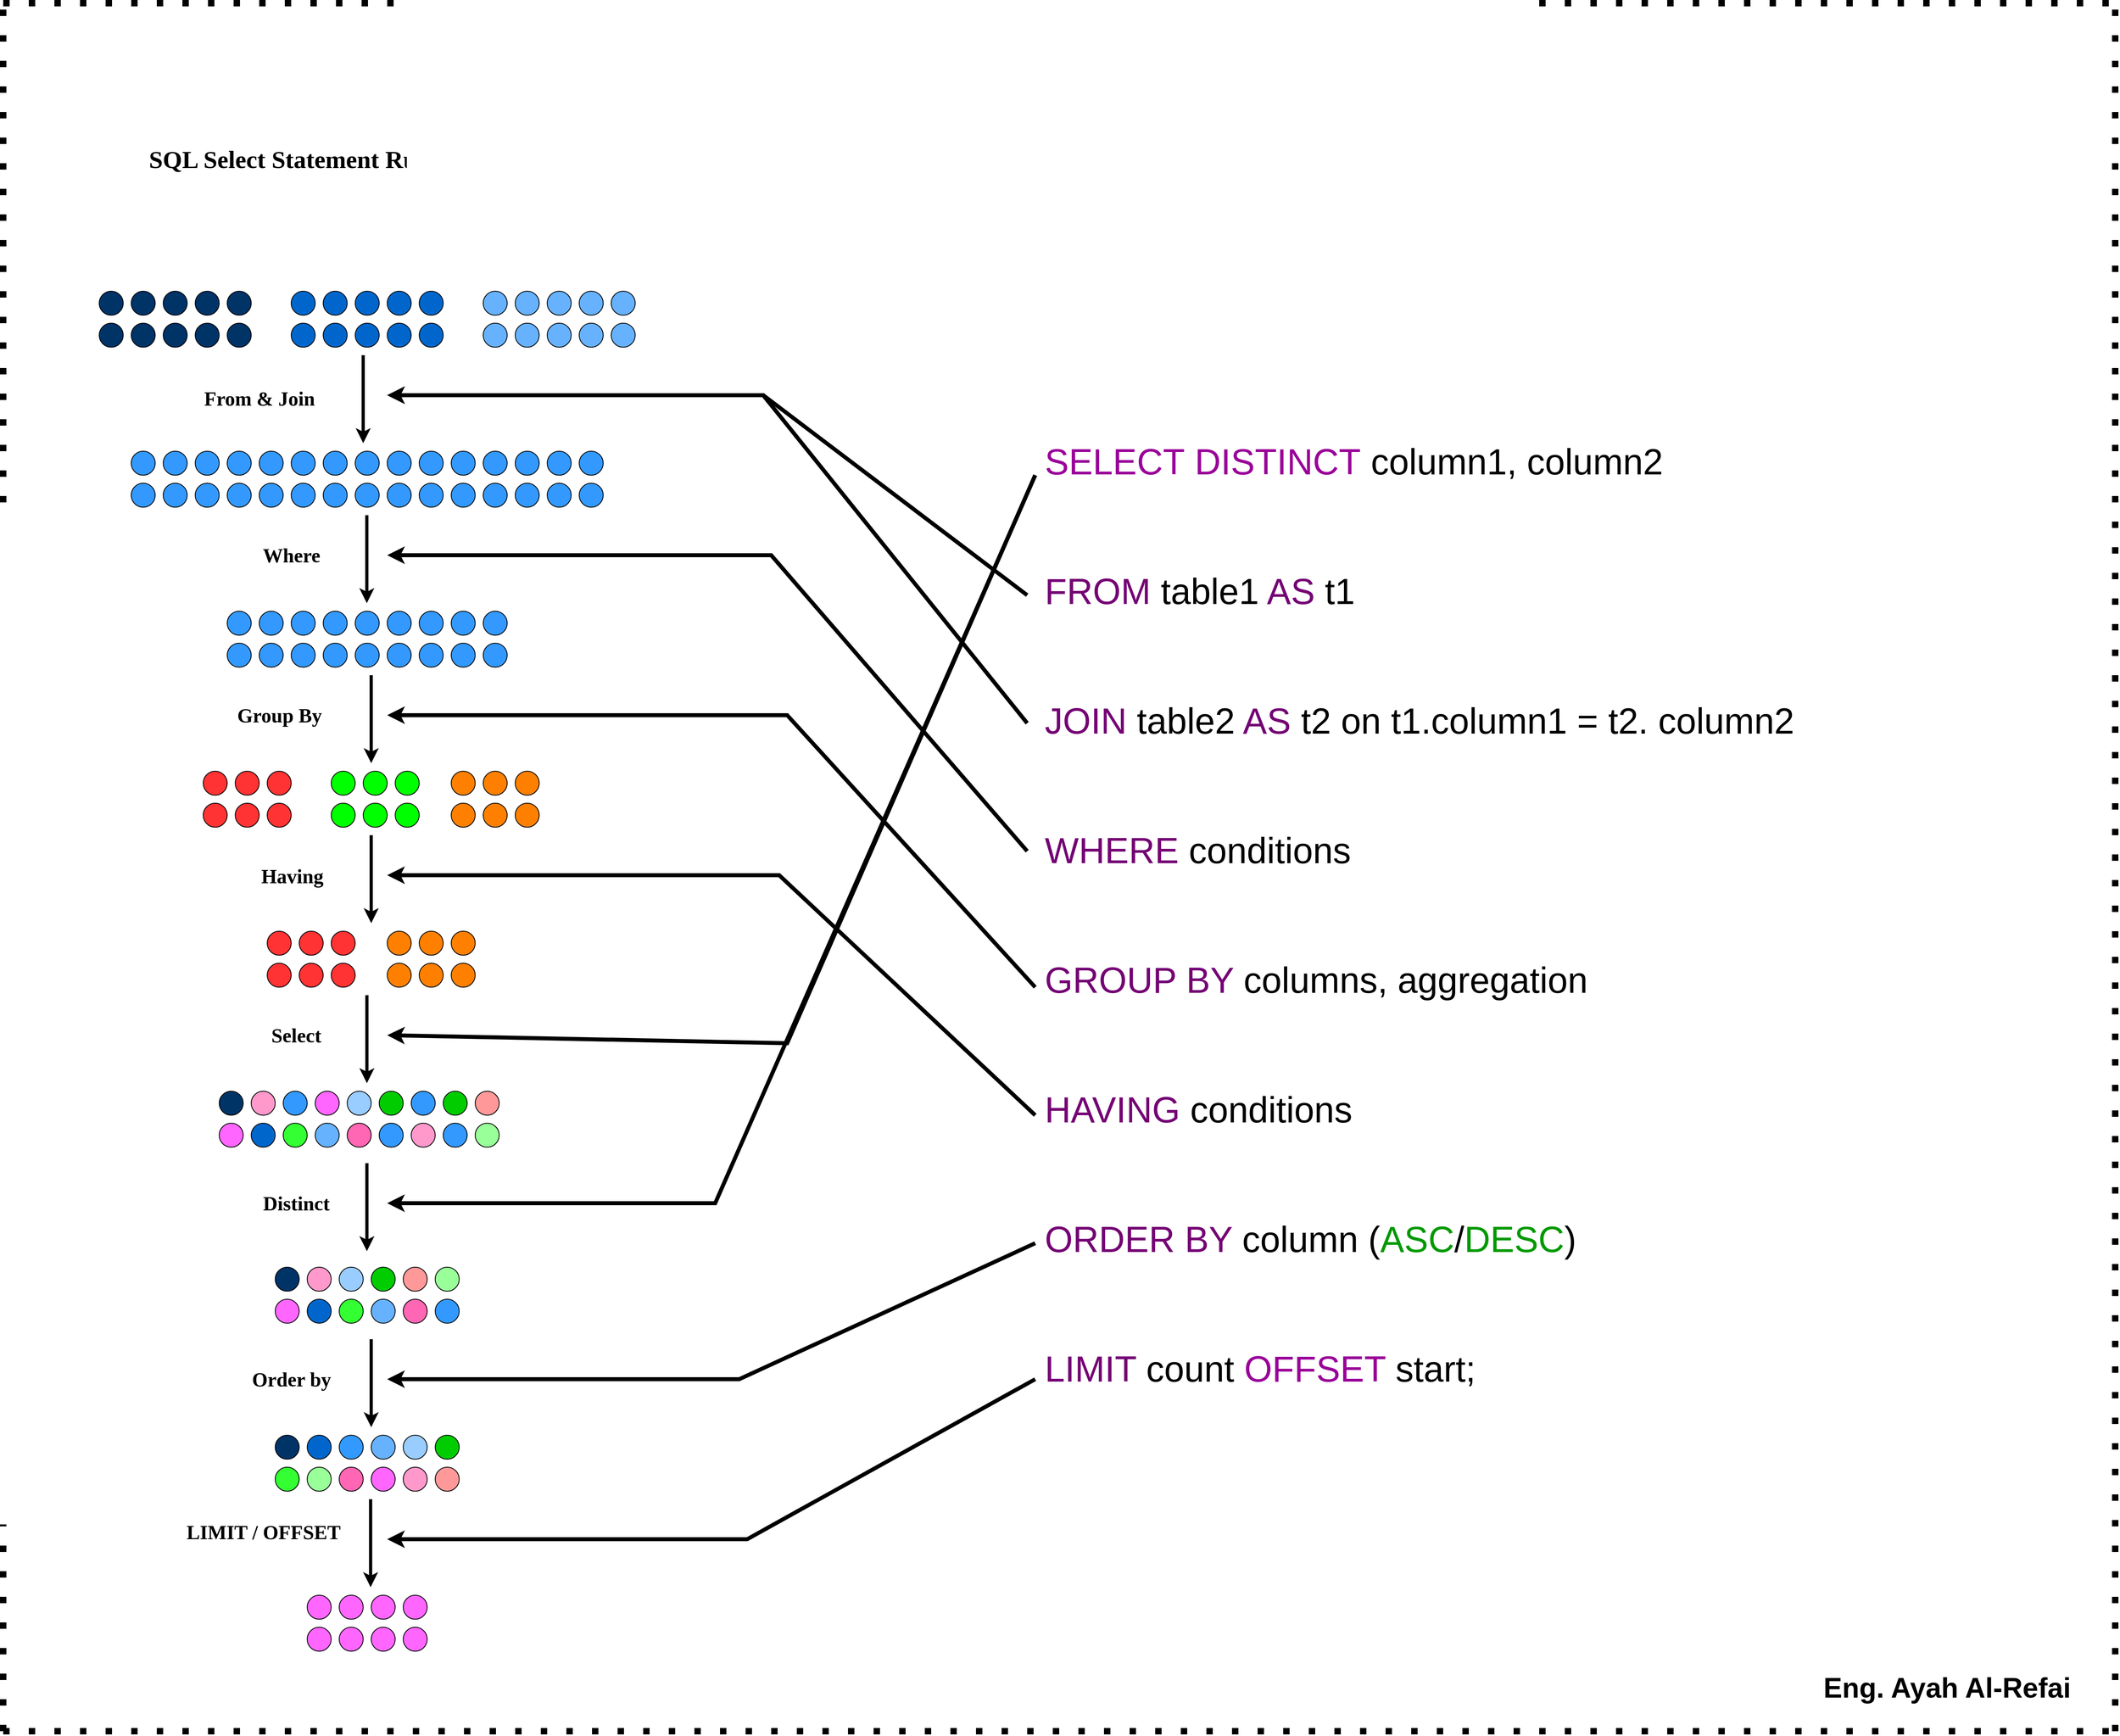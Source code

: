 <mxfile version="24.7.16">
  <diagram name="Page-1" id="QPHZfpIpdQCGHs1dSS1V">
    <mxGraphModel dx="3475" dy="2405" grid="1" gridSize="10" guides="1" tooltips="1" connect="1" arrows="1" fold="1" page="1" pageScale="1" pageWidth="850" pageHeight="1100" math="0" shadow="0">
      <root>
        <mxCell id="0" />
        <mxCell id="1" parent="0" />
        <mxCell id="WIPeiKQAgilaQFfeGk_h-1" value="" style="ellipse;whiteSpace=wrap;html=1;aspect=fixed;fillColor=#003366;" vertex="1" parent="1">
          <mxGeometry x="120" y="40" width="30" height="30" as="geometry" />
        </mxCell>
        <mxCell id="WIPeiKQAgilaQFfeGk_h-2" value="" style="ellipse;whiteSpace=wrap;html=1;aspect=fixed;fillColor=#003366;" vertex="1" parent="1">
          <mxGeometry x="160" y="40" width="30" height="30" as="geometry" />
        </mxCell>
        <mxCell id="WIPeiKQAgilaQFfeGk_h-3" value="" style="ellipse;whiteSpace=wrap;html=1;aspect=fixed;fillColor=#003366;" vertex="1" parent="1">
          <mxGeometry x="200" y="40" width="30" height="30" as="geometry" />
        </mxCell>
        <mxCell id="WIPeiKQAgilaQFfeGk_h-4" value="" style="ellipse;whiteSpace=wrap;html=1;aspect=fixed;fillColor=#003366;" vertex="1" parent="1">
          <mxGeometry x="240" y="40" width="30" height="30" as="geometry" />
        </mxCell>
        <mxCell id="WIPeiKQAgilaQFfeGk_h-5" value="" style="ellipse;whiteSpace=wrap;html=1;aspect=fixed;fillColor=#003366;" vertex="1" parent="1">
          <mxGeometry x="280" y="40" width="30" height="30" as="geometry" />
        </mxCell>
        <mxCell id="WIPeiKQAgilaQFfeGk_h-6" value="" style="ellipse;whiteSpace=wrap;html=1;aspect=fixed;fillColor=#003366;" vertex="1" parent="1">
          <mxGeometry x="120" y="80" width="30" height="30" as="geometry" />
        </mxCell>
        <mxCell id="WIPeiKQAgilaQFfeGk_h-7" value="" style="ellipse;whiteSpace=wrap;html=1;aspect=fixed;fillColor=#003366;" vertex="1" parent="1">
          <mxGeometry x="160" y="80" width="30" height="30" as="geometry" />
        </mxCell>
        <mxCell id="WIPeiKQAgilaQFfeGk_h-8" value="" style="ellipse;whiteSpace=wrap;html=1;aspect=fixed;fillColor=#003366;" vertex="1" parent="1">
          <mxGeometry x="200" y="80" width="30" height="30" as="geometry" />
        </mxCell>
        <mxCell id="WIPeiKQAgilaQFfeGk_h-9" value="" style="ellipse;whiteSpace=wrap;html=1;aspect=fixed;fillColor=#003366;" vertex="1" parent="1">
          <mxGeometry x="240" y="80" width="30" height="30" as="geometry" />
        </mxCell>
        <mxCell id="WIPeiKQAgilaQFfeGk_h-10" value="" style="ellipse;whiteSpace=wrap;html=1;aspect=fixed;fillColor=#003366;" vertex="1" parent="1">
          <mxGeometry x="280" y="80" width="30" height="30" as="geometry" />
        </mxCell>
        <mxCell id="WIPeiKQAgilaQFfeGk_h-11" value="" style="ellipse;whiteSpace=wrap;html=1;aspect=fixed;fillColor=#0066CC;" vertex="1" parent="1">
          <mxGeometry x="360" y="40" width="30" height="30" as="geometry" />
        </mxCell>
        <mxCell id="WIPeiKQAgilaQFfeGk_h-12" value="" style="ellipse;whiteSpace=wrap;html=1;aspect=fixed;fillColor=#0066CC;" vertex="1" parent="1">
          <mxGeometry x="400" y="40" width="30" height="30" as="geometry" />
        </mxCell>
        <mxCell id="WIPeiKQAgilaQFfeGk_h-13" value="" style="ellipse;whiteSpace=wrap;html=1;aspect=fixed;fillColor=#0066CC;" vertex="1" parent="1">
          <mxGeometry x="440" y="40" width="30" height="30" as="geometry" />
        </mxCell>
        <mxCell id="WIPeiKQAgilaQFfeGk_h-14" value="" style="ellipse;whiteSpace=wrap;html=1;aspect=fixed;fillColor=#0066CC;" vertex="1" parent="1">
          <mxGeometry x="480" y="40" width="30" height="30" as="geometry" />
        </mxCell>
        <mxCell id="WIPeiKQAgilaQFfeGk_h-15" value="" style="ellipse;whiteSpace=wrap;html=1;aspect=fixed;fillColor=#0066CC;" vertex="1" parent="1">
          <mxGeometry x="520" y="40" width="30" height="30" as="geometry" />
        </mxCell>
        <mxCell id="WIPeiKQAgilaQFfeGk_h-16" value="" style="ellipse;whiteSpace=wrap;html=1;aspect=fixed;fillColor=#0066CC;" vertex="1" parent="1">
          <mxGeometry x="360" y="80" width="30" height="30" as="geometry" />
        </mxCell>
        <mxCell id="WIPeiKQAgilaQFfeGk_h-17" value="" style="ellipse;whiteSpace=wrap;html=1;aspect=fixed;fillColor=#0066CC;" vertex="1" parent="1">
          <mxGeometry x="400" y="80" width="30" height="30" as="geometry" />
        </mxCell>
        <mxCell id="WIPeiKQAgilaQFfeGk_h-18" value="" style="ellipse;whiteSpace=wrap;html=1;aspect=fixed;fillColor=#0066CC;" vertex="1" parent="1">
          <mxGeometry x="440" y="80" width="30" height="30" as="geometry" />
        </mxCell>
        <mxCell id="WIPeiKQAgilaQFfeGk_h-19" value="" style="ellipse;whiteSpace=wrap;html=1;aspect=fixed;fillColor=#0066CC;" vertex="1" parent="1">
          <mxGeometry x="480" y="80" width="30" height="30" as="geometry" />
        </mxCell>
        <mxCell id="WIPeiKQAgilaQFfeGk_h-20" value="" style="ellipse;whiteSpace=wrap;html=1;aspect=fixed;fillColor=#0066CC;" vertex="1" parent="1">
          <mxGeometry x="520" y="80" width="30" height="30" as="geometry" />
        </mxCell>
        <mxCell id="WIPeiKQAgilaQFfeGk_h-21" value="" style="ellipse;whiteSpace=wrap;html=1;aspect=fixed;fillColor=#66B2FF;" vertex="1" parent="1">
          <mxGeometry x="600" y="40" width="30" height="30" as="geometry" />
        </mxCell>
        <mxCell id="WIPeiKQAgilaQFfeGk_h-22" value="" style="ellipse;whiteSpace=wrap;html=1;aspect=fixed;fillColor=#66B2FF;" vertex="1" parent="1">
          <mxGeometry x="640" y="40" width="30" height="30" as="geometry" />
        </mxCell>
        <mxCell id="WIPeiKQAgilaQFfeGk_h-23" value="" style="ellipse;whiteSpace=wrap;html=1;aspect=fixed;fillColor=#66B2FF;" vertex="1" parent="1">
          <mxGeometry x="680" y="40" width="30" height="30" as="geometry" />
        </mxCell>
        <mxCell id="WIPeiKQAgilaQFfeGk_h-24" value="" style="ellipse;whiteSpace=wrap;html=1;aspect=fixed;fillColor=#66B2FF;" vertex="1" parent="1">
          <mxGeometry x="720" y="40" width="30" height="30" as="geometry" />
        </mxCell>
        <mxCell id="WIPeiKQAgilaQFfeGk_h-25" value="" style="ellipse;whiteSpace=wrap;html=1;aspect=fixed;fillColor=#66B2FF;" vertex="1" parent="1">
          <mxGeometry x="760" y="40" width="30" height="30" as="geometry" />
        </mxCell>
        <mxCell id="WIPeiKQAgilaQFfeGk_h-26" value="" style="ellipse;whiteSpace=wrap;html=1;aspect=fixed;fillColor=#66B2FF;" vertex="1" parent="1">
          <mxGeometry x="600" y="80" width="30" height="30" as="geometry" />
        </mxCell>
        <mxCell id="WIPeiKQAgilaQFfeGk_h-27" value="" style="ellipse;whiteSpace=wrap;html=1;aspect=fixed;fillColor=#66B2FF;" vertex="1" parent="1">
          <mxGeometry x="640" y="80" width="30" height="30" as="geometry" />
        </mxCell>
        <mxCell id="WIPeiKQAgilaQFfeGk_h-28" value="" style="ellipse;whiteSpace=wrap;html=1;aspect=fixed;fillColor=#66B2FF;" vertex="1" parent="1">
          <mxGeometry x="680" y="80" width="30" height="30" as="geometry" />
        </mxCell>
        <mxCell id="WIPeiKQAgilaQFfeGk_h-29" value="" style="ellipse;whiteSpace=wrap;html=1;aspect=fixed;fillColor=#66B2FF;" vertex="1" parent="1">
          <mxGeometry x="720" y="80" width="30" height="30" as="geometry" />
        </mxCell>
        <mxCell id="WIPeiKQAgilaQFfeGk_h-30" value="" style="ellipse;whiteSpace=wrap;html=1;aspect=fixed;fillColor=#66B2FF;" vertex="1" parent="1">
          <mxGeometry x="760" y="80" width="30" height="30" as="geometry" />
        </mxCell>
        <mxCell id="WIPeiKQAgilaQFfeGk_h-31" value="" style="endArrow=classic;html=1;rounded=0;strokeWidth=4;" edge="1" parent="1">
          <mxGeometry width="50" height="50" relative="1" as="geometry">
            <mxPoint x="450" y="120" as="sourcePoint" />
            <mxPoint x="450" y="230" as="targetPoint" />
          </mxGeometry>
        </mxCell>
        <mxCell id="WIPeiKQAgilaQFfeGk_h-160" value="&lt;b&gt;&lt;font style=&quot;font-size: 25px;&quot; face=&quot;Comic Sans MS&quot;&gt;From &amp;amp; Join&lt;/font&gt;&lt;/b&gt;" style="edgeLabel;html=1;align=center;verticalAlign=middle;resizable=0;points=[];" vertex="1" connectable="0" parent="WIPeiKQAgilaQFfeGk_h-31">
          <mxGeometry x="-0.031" y="1" relative="1" as="geometry">
            <mxPoint x="-131" as="offset" />
          </mxGeometry>
        </mxCell>
        <mxCell id="WIPeiKQAgilaQFfeGk_h-32" value="" style="ellipse;whiteSpace=wrap;html=1;aspect=fixed;fillColor=#3399FF;" vertex="1" parent="1">
          <mxGeometry x="160" y="240" width="30" height="30" as="geometry" />
        </mxCell>
        <mxCell id="WIPeiKQAgilaQFfeGk_h-33" value="" style="ellipse;whiteSpace=wrap;html=1;aspect=fixed;fillColor=#3399FF;" vertex="1" parent="1">
          <mxGeometry x="200" y="240" width="30" height="30" as="geometry" />
        </mxCell>
        <mxCell id="WIPeiKQAgilaQFfeGk_h-34" value="" style="ellipse;whiteSpace=wrap;html=1;aspect=fixed;fillColor=#3399FF;" vertex="1" parent="1">
          <mxGeometry x="240" y="240" width="30" height="30" as="geometry" />
        </mxCell>
        <mxCell id="WIPeiKQAgilaQFfeGk_h-35" value="" style="ellipse;whiteSpace=wrap;html=1;aspect=fixed;fillColor=#3399FF;" vertex="1" parent="1">
          <mxGeometry x="280" y="240" width="30" height="30" as="geometry" />
        </mxCell>
        <mxCell id="WIPeiKQAgilaQFfeGk_h-36" value="" style="ellipse;whiteSpace=wrap;html=1;aspect=fixed;fillColor=#3399FF;" vertex="1" parent="1">
          <mxGeometry x="320" y="240" width="30" height="30" as="geometry" />
        </mxCell>
        <mxCell id="WIPeiKQAgilaQFfeGk_h-37" value="" style="ellipse;whiteSpace=wrap;html=1;aspect=fixed;fillColor=#3399FF;" vertex="1" parent="1">
          <mxGeometry x="160" y="280" width="30" height="30" as="geometry" />
        </mxCell>
        <mxCell id="WIPeiKQAgilaQFfeGk_h-38" value="" style="ellipse;whiteSpace=wrap;html=1;aspect=fixed;fillColor=#3399FF;" vertex="1" parent="1">
          <mxGeometry x="200" y="280" width="30" height="30" as="geometry" />
        </mxCell>
        <mxCell id="WIPeiKQAgilaQFfeGk_h-39" value="" style="ellipse;whiteSpace=wrap;html=1;aspect=fixed;fillColor=#3399FF;" vertex="1" parent="1">
          <mxGeometry x="240" y="280" width="30" height="30" as="geometry" />
        </mxCell>
        <mxCell id="WIPeiKQAgilaQFfeGk_h-40" value="" style="ellipse;whiteSpace=wrap;html=1;aspect=fixed;fillColor=#3399FF;" vertex="1" parent="1">
          <mxGeometry x="280" y="280" width="30" height="30" as="geometry" />
        </mxCell>
        <mxCell id="WIPeiKQAgilaQFfeGk_h-41" value="" style="ellipse;whiteSpace=wrap;html=1;aspect=fixed;fillColor=#3399FF;" vertex="1" parent="1">
          <mxGeometry x="320" y="280" width="30" height="30" as="geometry" />
        </mxCell>
        <mxCell id="WIPeiKQAgilaQFfeGk_h-42" value="" style="ellipse;whiteSpace=wrap;html=1;aspect=fixed;fillColor=#3399FF;" vertex="1" parent="1">
          <mxGeometry x="360" y="240" width="30" height="30" as="geometry" />
        </mxCell>
        <mxCell id="WIPeiKQAgilaQFfeGk_h-43" value="" style="ellipse;whiteSpace=wrap;html=1;aspect=fixed;fillColor=#3399FF;" vertex="1" parent="1">
          <mxGeometry x="400" y="240" width="30" height="30" as="geometry" />
        </mxCell>
        <mxCell id="WIPeiKQAgilaQFfeGk_h-44" value="" style="ellipse;whiteSpace=wrap;html=1;aspect=fixed;fillColor=#3399FF;" vertex="1" parent="1">
          <mxGeometry x="440" y="240" width="30" height="30" as="geometry" />
        </mxCell>
        <mxCell id="WIPeiKQAgilaQFfeGk_h-45" value="" style="ellipse;whiteSpace=wrap;html=1;aspect=fixed;fillColor=#3399FF;" vertex="1" parent="1">
          <mxGeometry x="480" y="240" width="30" height="30" as="geometry" />
        </mxCell>
        <mxCell id="WIPeiKQAgilaQFfeGk_h-46" value="" style="ellipse;whiteSpace=wrap;html=1;aspect=fixed;fillColor=#3399FF;" vertex="1" parent="1">
          <mxGeometry x="520" y="240" width="30" height="30" as="geometry" />
        </mxCell>
        <mxCell id="WIPeiKQAgilaQFfeGk_h-47" value="" style="ellipse;whiteSpace=wrap;html=1;aspect=fixed;fillColor=#3399FF;" vertex="1" parent="1">
          <mxGeometry x="360" y="280" width="30" height="30" as="geometry" />
        </mxCell>
        <mxCell id="WIPeiKQAgilaQFfeGk_h-48" value="" style="ellipse;whiteSpace=wrap;html=1;aspect=fixed;fillColor=#3399FF;" vertex="1" parent="1">
          <mxGeometry x="400" y="280" width="30" height="30" as="geometry" />
        </mxCell>
        <mxCell id="WIPeiKQAgilaQFfeGk_h-49" value="" style="ellipse;whiteSpace=wrap;html=1;aspect=fixed;fillColor=#3399FF;" vertex="1" parent="1">
          <mxGeometry x="440" y="280" width="30" height="30" as="geometry" />
        </mxCell>
        <mxCell id="WIPeiKQAgilaQFfeGk_h-50" value="" style="ellipse;whiteSpace=wrap;html=1;aspect=fixed;fillColor=#3399FF;" vertex="1" parent="1">
          <mxGeometry x="480" y="280" width="30" height="30" as="geometry" />
        </mxCell>
        <mxCell id="WIPeiKQAgilaQFfeGk_h-51" value="" style="ellipse;whiteSpace=wrap;html=1;aspect=fixed;fillColor=#3399FF;" vertex="1" parent="1">
          <mxGeometry x="520" y="280" width="30" height="30" as="geometry" />
        </mxCell>
        <mxCell id="WIPeiKQAgilaQFfeGk_h-52" value="" style="ellipse;whiteSpace=wrap;html=1;aspect=fixed;fillColor=#3399FF;" vertex="1" parent="1">
          <mxGeometry x="560" y="240" width="30" height="30" as="geometry" />
        </mxCell>
        <mxCell id="WIPeiKQAgilaQFfeGk_h-53" value="" style="ellipse;whiteSpace=wrap;html=1;aspect=fixed;fillColor=#3399FF;" vertex="1" parent="1">
          <mxGeometry x="600" y="240" width="30" height="30" as="geometry" />
        </mxCell>
        <mxCell id="WIPeiKQAgilaQFfeGk_h-54" value="" style="ellipse;whiteSpace=wrap;html=1;aspect=fixed;fillColor=#3399FF;" vertex="1" parent="1">
          <mxGeometry x="640" y="240" width="30" height="30" as="geometry" />
        </mxCell>
        <mxCell id="WIPeiKQAgilaQFfeGk_h-55" value="" style="ellipse;whiteSpace=wrap;html=1;aspect=fixed;fillColor=#3399FF;" vertex="1" parent="1">
          <mxGeometry x="680" y="240" width="30" height="30" as="geometry" />
        </mxCell>
        <mxCell id="WIPeiKQAgilaQFfeGk_h-56" value="" style="ellipse;whiteSpace=wrap;html=1;aspect=fixed;fillColor=#3399FF;" vertex="1" parent="1">
          <mxGeometry x="720" y="240" width="30" height="30" as="geometry" />
        </mxCell>
        <mxCell id="WIPeiKQAgilaQFfeGk_h-57" value="" style="ellipse;whiteSpace=wrap;html=1;aspect=fixed;fillColor=#3399FF;" vertex="1" parent="1">
          <mxGeometry x="560" y="280" width="30" height="30" as="geometry" />
        </mxCell>
        <mxCell id="WIPeiKQAgilaQFfeGk_h-58" value="" style="ellipse;whiteSpace=wrap;html=1;aspect=fixed;fillColor=#3399FF;" vertex="1" parent="1">
          <mxGeometry x="600" y="280" width="30" height="30" as="geometry" />
        </mxCell>
        <mxCell id="WIPeiKQAgilaQFfeGk_h-59" value="" style="ellipse;whiteSpace=wrap;html=1;aspect=fixed;fillColor=#3399FF;" vertex="1" parent="1">
          <mxGeometry x="640" y="280" width="30" height="30" as="geometry" />
        </mxCell>
        <mxCell id="WIPeiKQAgilaQFfeGk_h-60" value="" style="ellipse;whiteSpace=wrap;html=1;aspect=fixed;fillColor=#3399FF;" vertex="1" parent="1">
          <mxGeometry x="680" y="280" width="30" height="30" as="geometry" />
        </mxCell>
        <mxCell id="WIPeiKQAgilaQFfeGk_h-61" value="" style="ellipse;whiteSpace=wrap;html=1;aspect=fixed;fillColor=#3399FF;" vertex="1" parent="1">
          <mxGeometry x="720" y="280" width="30" height="30" as="geometry" />
        </mxCell>
        <mxCell id="WIPeiKQAgilaQFfeGk_h-62" value="" style="endArrow=classic;html=1;rounded=0;strokeWidth=4;" edge="1" parent="1">
          <mxGeometry width="50" height="50" relative="1" as="geometry">
            <mxPoint x="454.52" y="320" as="sourcePoint" />
            <mxPoint x="454.52" y="430" as="targetPoint" />
          </mxGeometry>
        </mxCell>
        <mxCell id="WIPeiKQAgilaQFfeGk_h-161" value="&lt;b&gt;&lt;font face=&quot;Comic Sans MS&quot; style=&quot;font-size: 25px;&quot;&gt;Where&lt;/font&gt;&lt;/b&gt;" style="edgeLabel;html=1;align=center;verticalAlign=middle;resizable=0;points=[];" vertex="1" connectable="0" parent="WIPeiKQAgilaQFfeGk_h-62">
          <mxGeometry x="-0.147" y="-1" relative="1" as="geometry">
            <mxPoint x="-94" y="3" as="offset" />
          </mxGeometry>
        </mxCell>
        <mxCell id="WIPeiKQAgilaQFfeGk_h-63" value="" style="ellipse;whiteSpace=wrap;html=1;aspect=fixed;fillColor=#3399FF;" vertex="1" parent="1">
          <mxGeometry x="280" y="440" width="30" height="30" as="geometry" />
        </mxCell>
        <mxCell id="WIPeiKQAgilaQFfeGk_h-64" value="" style="ellipse;whiteSpace=wrap;html=1;aspect=fixed;fillColor=#3399FF;" vertex="1" parent="1">
          <mxGeometry x="320" y="440" width="30" height="30" as="geometry" />
        </mxCell>
        <mxCell id="WIPeiKQAgilaQFfeGk_h-65" value="" style="ellipse;whiteSpace=wrap;html=1;aspect=fixed;fillColor=#3399FF;" vertex="1" parent="1">
          <mxGeometry x="360" y="440" width="30" height="30" as="geometry" />
        </mxCell>
        <mxCell id="WIPeiKQAgilaQFfeGk_h-66" value="" style="ellipse;whiteSpace=wrap;html=1;aspect=fixed;fillColor=#3399FF;" vertex="1" parent="1">
          <mxGeometry x="400" y="440" width="30" height="30" as="geometry" />
        </mxCell>
        <mxCell id="WIPeiKQAgilaQFfeGk_h-67" value="" style="ellipse;whiteSpace=wrap;html=1;aspect=fixed;fillColor=#3399FF;" vertex="1" parent="1">
          <mxGeometry x="440" y="440" width="30" height="30" as="geometry" />
        </mxCell>
        <mxCell id="WIPeiKQAgilaQFfeGk_h-68" value="" style="ellipse;whiteSpace=wrap;html=1;aspect=fixed;fillColor=#3399FF;" vertex="1" parent="1">
          <mxGeometry x="280" y="480" width="30" height="30" as="geometry" />
        </mxCell>
        <mxCell id="WIPeiKQAgilaQFfeGk_h-69" value="" style="ellipse;whiteSpace=wrap;html=1;aspect=fixed;fillColor=#3399FF;" vertex="1" parent="1">
          <mxGeometry x="320" y="480" width="30" height="30" as="geometry" />
        </mxCell>
        <mxCell id="WIPeiKQAgilaQFfeGk_h-70" value="" style="ellipse;whiteSpace=wrap;html=1;aspect=fixed;fillColor=#3399FF;" vertex="1" parent="1">
          <mxGeometry x="360" y="480" width="30" height="30" as="geometry" />
        </mxCell>
        <mxCell id="WIPeiKQAgilaQFfeGk_h-71" value="" style="ellipse;whiteSpace=wrap;html=1;aspect=fixed;fillColor=#3399FF;" vertex="1" parent="1">
          <mxGeometry x="400" y="480" width="30" height="30" as="geometry" />
        </mxCell>
        <mxCell id="WIPeiKQAgilaQFfeGk_h-72" value="" style="ellipse;whiteSpace=wrap;html=1;aspect=fixed;fillColor=#3399FF;" vertex="1" parent="1">
          <mxGeometry x="440" y="480" width="30" height="30" as="geometry" />
        </mxCell>
        <mxCell id="WIPeiKQAgilaQFfeGk_h-73" value="" style="ellipse;whiteSpace=wrap;html=1;aspect=fixed;fillColor=#3399FF;" vertex="1" parent="1">
          <mxGeometry x="480" y="440" width="30" height="30" as="geometry" />
        </mxCell>
        <mxCell id="WIPeiKQAgilaQFfeGk_h-74" value="" style="ellipse;whiteSpace=wrap;html=1;aspect=fixed;fillColor=#3399FF;" vertex="1" parent="1">
          <mxGeometry x="480" y="480" width="30" height="30" as="geometry" />
        </mxCell>
        <mxCell id="WIPeiKQAgilaQFfeGk_h-75" value="" style="ellipse;whiteSpace=wrap;html=1;aspect=fixed;fillColor=#3399FF;" vertex="1" parent="1">
          <mxGeometry x="520" y="440" width="30" height="30" as="geometry" />
        </mxCell>
        <mxCell id="WIPeiKQAgilaQFfeGk_h-76" value="" style="ellipse;whiteSpace=wrap;html=1;aspect=fixed;fillColor=#3399FF;" vertex="1" parent="1">
          <mxGeometry x="560" y="440" width="30" height="30" as="geometry" />
        </mxCell>
        <mxCell id="WIPeiKQAgilaQFfeGk_h-77" value="" style="ellipse;whiteSpace=wrap;html=1;aspect=fixed;fillColor=#3399FF;" vertex="1" parent="1">
          <mxGeometry x="600" y="440" width="30" height="30" as="geometry" />
        </mxCell>
        <mxCell id="WIPeiKQAgilaQFfeGk_h-78" value="" style="ellipse;whiteSpace=wrap;html=1;aspect=fixed;fillColor=#3399FF;" vertex="1" parent="1">
          <mxGeometry x="520" y="480" width="30" height="30" as="geometry" />
        </mxCell>
        <mxCell id="WIPeiKQAgilaQFfeGk_h-79" value="" style="ellipse;whiteSpace=wrap;html=1;aspect=fixed;fillColor=#3399FF;" vertex="1" parent="1">
          <mxGeometry x="560" y="480" width="30" height="30" as="geometry" />
        </mxCell>
        <mxCell id="WIPeiKQAgilaQFfeGk_h-80" value="" style="ellipse;whiteSpace=wrap;html=1;aspect=fixed;fillColor=#3399FF;" vertex="1" parent="1">
          <mxGeometry x="600" y="480" width="30" height="30" as="geometry" />
        </mxCell>
        <mxCell id="WIPeiKQAgilaQFfeGk_h-81" value="" style="endArrow=classic;html=1;rounded=0;strokeWidth=4;" edge="1" parent="1">
          <mxGeometry width="50" height="50" relative="1" as="geometry">
            <mxPoint x="460" y="520" as="sourcePoint" />
            <mxPoint x="460" y="630" as="targetPoint" />
          </mxGeometry>
        </mxCell>
        <mxCell id="WIPeiKQAgilaQFfeGk_h-162" value="&lt;b&gt;&lt;font face=&quot;Comic Sans MS&quot; style=&quot;font-size: 25px;&quot;&gt;Group By&lt;/font&gt;&lt;/b&gt;" style="edgeLabel;html=1;align=center;verticalAlign=middle;resizable=0;points=[];" vertex="1" connectable="0" parent="WIPeiKQAgilaQFfeGk_h-81">
          <mxGeometry x="-0.147" y="-1" relative="1" as="geometry">
            <mxPoint x="-114" y="3" as="offset" />
          </mxGeometry>
        </mxCell>
        <mxCell id="WIPeiKQAgilaQFfeGk_h-82" value="" style="ellipse;whiteSpace=wrap;html=1;aspect=fixed;fillColor=#FF3333;" vertex="1" parent="1">
          <mxGeometry x="250" y="640" width="30" height="30" as="geometry" />
        </mxCell>
        <mxCell id="WIPeiKQAgilaQFfeGk_h-83" value="" style="ellipse;whiteSpace=wrap;html=1;aspect=fixed;fillColor=#FF3333;" vertex="1" parent="1">
          <mxGeometry x="290" y="640" width="30" height="30" as="geometry" />
        </mxCell>
        <mxCell id="WIPeiKQAgilaQFfeGk_h-84" value="" style="ellipse;whiteSpace=wrap;html=1;aspect=fixed;fillColor=#FF3333;" vertex="1" parent="1">
          <mxGeometry x="330" y="640" width="30" height="30" as="geometry" />
        </mxCell>
        <mxCell id="WIPeiKQAgilaQFfeGk_h-85" value="" style="ellipse;whiteSpace=wrap;html=1;aspect=fixed;fillColor=#00FF00;" vertex="1" parent="1">
          <mxGeometry x="410" y="640" width="30" height="30" as="geometry" />
        </mxCell>
        <mxCell id="WIPeiKQAgilaQFfeGk_h-86" value="" style="ellipse;whiteSpace=wrap;html=1;aspect=fixed;fillColor=#00FF00;" vertex="1" parent="1">
          <mxGeometry x="450" y="640" width="30" height="30" as="geometry" />
        </mxCell>
        <mxCell id="WIPeiKQAgilaQFfeGk_h-87" value="" style="ellipse;whiteSpace=wrap;html=1;aspect=fixed;fillColor=#FF3333;" vertex="1" parent="1">
          <mxGeometry x="250" y="680" width="30" height="30" as="geometry" />
        </mxCell>
        <mxCell id="WIPeiKQAgilaQFfeGk_h-88" value="" style="ellipse;whiteSpace=wrap;html=1;aspect=fixed;fillColor=#FF3333;" vertex="1" parent="1">
          <mxGeometry x="290" y="680" width="30" height="30" as="geometry" />
        </mxCell>
        <mxCell id="WIPeiKQAgilaQFfeGk_h-89" value="" style="ellipse;whiteSpace=wrap;html=1;aspect=fixed;fillColor=#FF3333;" vertex="1" parent="1">
          <mxGeometry x="330" y="680" width="30" height="30" as="geometry" />
        </mxCell>
        <mxCell id="WIPeiKQAgilaQFfeGk_h-90" value="" style="ellipse;whiteSpace=wrap;html=1;aspect=fixed;fillColor=#00FF00;" vertex="1" parent="1">
          <mxGeometry x="410" y="680" width="30" height="30" as="geometry" />
        </mxCell>
        <mxCell id="WIPeiKQAgilaQFfeGk_h-91" value="" style="ellipse;whiteSpace=wrap;html=1;aspect=fixed;fillColor=#00FF00;" vertex="1" parent="1">
          <mxGeometry x="450" y="680" width="30" height="30" as="geometry" />
        </mxCell>
        <mxCell id="WIPeiKQAgilaQFfeGk_h-92" value="" style="ellipse;whiteSpace=wrap;html=1;aspect=fixed;fillColor=#00FF00;" vertex="1" parent="1">
          <mxGeometry x="490" y="640" width="30" height="30" as="geometry" />
        </mxCell>
        <mxCell id="WIPeiKQAgilaQFfeGk_h-93" value="" style="ellipse;whiteSpace=wrap;html=1;aspect=fixed;fillColor=#00FF00;" vertex="1" parent="1">
          <mxGeometry x="490" y="680" width="30" height="30" as="geometry" />
        </mxCell>
        <mxCell id="WIPeiKQAgilaQFfeGk_h-94" value="" style="ellipse;whiteSpace=wrap;html=1;aspect=fixed;fillColor=#FF8000;" vertex="1" parent="1">
          <mxGeometry x="560" y="640" width="30" height="30" as="geometry" />
        </mxCell>
        <mxCell id="WIPeiKQAgilaQFfeGk_h-95" value="" style="ellipse;whiteSpace=wrap;html=1;aspect=fixed;fillColor=#FF8000;" vertex="1" parent="1">
          <mxGeometry x="600" y="640" width="30" height="30" as="geometry" />
        </mxCell>
        <mxCell id="WIPeiKQAgilaQFfeGk_h-96" value="" style="ellipse;whiteSpace=wrap;html=1;aspect=fixed;fillColor=#FF8000;" vertex="1" parent="1">
          <mxGeometry x="640" y="640" width="30" height="30" as="geometry" />
        </mxCell>
        <mxCell id="WIPeiKQAgilaQFfeGk_h-97" value="" style="ellipse;whiteSpace=wrap;html=1;aspect=fixed;fillColor=#FF8000;" vertex="1" parent="1">
          <mxGeometry x="560" y="680" width="30" height="30" as="geometry" />
        </mxCell>
        <mxCell id="WIPeiKQAgilaQFfeGk_h-98" value="" style="ellipse;whiteSpace=wrap;html=1;aspect=fixed;fillColor=#FF8000;" vertex="1" parent="1">
          <mxGeometry x="600" y="680" width="30" height="30" as="geometry" />
        </mxCell>
        <mxCell id="WIPeiKQAgilaQFfeGk_h-99" value="" style="ellipse;whiteSpace=wrap;html=1;aspect=fixed;fillColor=#FF8000;" vertex="1" parent="1">
          <mxGeometry x="640" y="680" width="30" height="30" as="geometry" />
        </mxCell>
        <mxCell id="WIPeiKQAgilaQFfeGk_h-100" value="" style="endArrow=classic;html=1;rounded=0;strokeWidth=4;" edge="1" parent="1">
          <mxGeometry width="50" height="50" relative="1" as="geometry">
            <mxPoint x="460" y="720" as="sourcePoint" />
            <mxPoint x="460" y="830" as="targetPoint" />
          </mxGeometry>
        </mxCell>
        <mxCell id="WIPeiKQAgilaQFfeGk_h-163" value="&lt;b&gt;&lt;font face=&quot;Comic Sans MS&quot; style=&quot;font-size: 25px;&quot;&gt;Having&lt;/font&gt;&lt;/b&gt;" style="edgeLabel;html=1;align=center;verticalAlign=middle;resizable=0;points=[];" vertex="1" connectable="0" parent="WIPeiKQAgilaQFfeGk_h-100">
          <mxGeometry x="-0.132" y="-1" relative="1" as="geometry">
            <mxPoint x="-98" y="3" as="offset" />
          </mxGeometry>
        </mxCell>
        <mxCell id="WIPeiKQAgilaQFfeGk_h-101" value="" style="ellipse;whiteSpace=wrap;html=1;aspect=fixed;fillColor=#FF8000;" vertex="1" parent="1">
          <mxGeometry x="480" y="840" width="30" height="30" as="geometry" />
        </mxCell>
        <mxCell id="WIPeiKQAgilaQFfeGk_h-102" value="" style="ellipse;whiteSpace=wrap;html=1;aspect=fixed;fillColor=#FF8000;" vertex="1" parent="1">
          <mxGeometry x="520" y="840" width="30" height="30" as="geometry" />
        </mxCell>
        <mxCell id="WIPeiKQAgilaQFfeGk_h-103" value="" style="ellipse;whiteSpace=wrap;html=1;aspect=fixed;fillColor=#FF8000;" vertex="1" parent="1">
          <mxGeometry x="560" y="840" width="30" height="30" as="geometry" />
        </mxCell>
        <mxCell id="WIPeiKQAgilaQFfeGk_h-104" value="" style="ellipse;whiteSpace=wrap;html=1;aspect=fixed;fillColor=#FF8000;" vertex="1" parent="1">
          <mxGeometry x="480" y="880" width="30" height="30" as="geometry" />
        </mxCell>
        <mxCell id="WIPeiKQAgilaQFfeGk_h-105" value="" style="ellipse;whiteSpace=wrap;html=1;aspect=fixed;fillColor=#FF8000;" vertex="1" parent="1">
          <mxGeometry x="520" y="880" width="30" height="30" as="geometry" />
        </mxCell>
        <mxCell id="WIPeiKQAgilaQFfeGk_h-106" value="" style="ellipse;whiteSpace=wrap;html=1;aspect=fixed;fillColor=#FF8000;" vertex="1" parent="1">
          <mxGeometry x="560" y="880" width="30" height="30" as="geometry" />
        </mxCell>
        <mxCell id="WIPeiKQAgilaQFfeGk_h-107" value="" style="ellipse;whiteSpace=wrap;html=1;aspect=fixed;fillColor=#FF3333;" vertex="1" parent="1">
          <mxGeometry x="330" y="840" width="30" height="30" as="geometry" />
        </mxCell>
        <mxCell id="WIPeiKQAgilaQFfeGk_h-108" value="" style="ellipse;whiteSpace=wrap;html=1;aspect=fixed;fillColor=#FF3333;" vertex="1" parent="1">
          <mxGeometry x="370" y="840" width="30" height="30" as="geometry" />
        </mxCell>
        <mxCell id="WIPeiKQAgilaQFfeGk_h-109" value="" style="ellipse;whiteSpace=wrap;html=1;aspect=fixed;fillColor=#FF3333;" vertex="1" parent="1">
          <mxGeometry x="410" y="840" width="30" height="30" as="geometry" />
        </mxCell>
        <mxCell id="WIPeiKQAgilaQFfeGk_h-110" value="" style="ellipse;whiteSpace=wrap;html=1;aspect=fixed;fillColor=#FF3333;" vertex="1" parent="1">
          <mxGeometry x="330" y="880" width="30" height="30" as="geometry" />
        </mxCell>
        <mxCell id="WIPeiKQAgilaQFfeGk_h-111" value="" style="ellipse;whiteSpace=wrap;html=1;aspect=fixed;fillColor=#FF3333;" vertex="1" parent="1">
          <mxGeometry x="370" y="880" width="30" height="30" as="geometry" />
        </mxCell>
        <mxCell id="WIPeiKQAgilaQFfeGk_h-112" value="" style="ellipse;whiteSpace=wrap;html=1;aspect=fixed;fillColor=#FF3333;" vertex="1" parent="1">
          <mxGeometry x="410" y="880" width="30" height="30" as="geometry" />
        </mxCell>
        <mxCell id="WIPeiKQAgilaQFfeGk_h-113" value="" style="endArrow=classic;html=1;rounded=0;strokeWidth=4;" edge="1" parent="1">
          <mxGeometry width="50" height="50" relative="1" as="geometry">
            <mxPoint x="454.63" y="920" as="sourcePoint" />
            <mxPoint x="454.63" y="1030" as="targetPoint" />
          </mxGeometry>
        </mxCell>
        <mxCell id="WIPeiKQAgilaQFfeGk_h-164" value="&lt;b&gt;&lt;font face=&quot;Comic Sans MS&quot; style=&quot;font-size: 25px;&quot;&gt;Select&lt;/font&gt;&lt;/b&gt;" style="edgeLabel;html=1;align=center;verticalAlign=middle;resizable=0;points=[];" vertex="1" connectable="0" parent="WIPeiKQAgilaQFfeGk_h-113">
          <mxGeometry x="0.047" y="-4" relative="1" as="geometry">
            <mxPoint x="-85" y="-8" as="offset" />
          </mxGeometry>
        </mxCell>
        <mxCell id="WIPeiKQAgilaQFfeGk_h-114" value="" style="ellipse;whiteSpace=wrap;html=1;aspect=fixed;fillColor=#003366;" vertex="1" parent="1">
          <mxGeometry x="270" y="1040" width="30" height="30" as="geometry" />
        </mxCell>
        <mxCell id="WIPeiKQAgilaQFfeGk_h-115" value="" style="ellipse;whiteSpace=wrap;html=1;aspect=fixed;fillColor=#FF99CC;" vertex="1" parent="1">
          <mxGeometry x="310" y="1040" width="30" height="30" as="geometry" />
        </mxCell>
        <mxCell id="WIPeiKQAgilaQFfeGk_h-116" value="" style="ellipse;whiteSpace=wrap;html=1;aspect=fixed;fillColor=#3399FF;" vertex="1" parent="1">
          <mxGeometry x="350" y="1040" width="30" height="30" as="geometry" />
        </mxCell>
        <mxCell id="WIPeiKQAgilaQFfeGk_h-117" value="" style="ellipse;whiteSpace=wrap;html=1;aspect=fixed;fillColor=#FF66FF;" vertex="1" parent="1">
          <mxGeometry x="390" y="1040" width="30" height="30" as="geometry" />
        </mxCell>
        <mxCell id="WIPeiKQAgilaQFfeGk_h-118" value="" style="ellipse;whiteSpace=wrap;html=1;aspect=fixed;fillColor=#99CCFF;" vertex="1" parent="1">
          <mxGeometry x="430" y="1040" width="30" height="30" as="geometry" />
        </mxCell>
        <mxCell id="WIPeiKQAgilaQFfeGk_h-119" value="" style="ellipse;whiteSpace=wrap;html=1;aspect=fixed;fillColor=#FF66FF;" vertex="1" parent="1">
          <mxGeometry x="270" y="1080" width="30" height="30" as="geometry" />
        </mxCell>
        <mxCell id="WIPeiKQAgilaQFfeGk_h-120" value="" style="ellipse;whiteSpace=wrap;html=1;aspect=fixed;fillColor=#0066CC;" vertex="1" parent="1">
          <mxGeometry x="310" y="1080" width="30" height="30" as="geometry" />
        </mxCell>
        <mxCell id="WIPeiKQAgilaQFfeGk_h-121" value="" style="ellipse;whiteSpace=wrap;html=1;aspect=fixed;fillColor=#33FF33;" vertex="1" parent="1">
          <mxGeometry x="350" y="1080" width="30" height="30" as="geometry" />
        </mxCell>
        <mxCell id="WIPeiKQAgilaQFfeGk_h-122" value="" style="ellipse;whiteSpace=wrap;html=1;aspect=fixed;fillColor=#66B2FF;direction=south;" vertex="1" parent="1">
          <mxGeometry x="390" y="1080" width="30" height="30" as="geometry" />
        </mxCell>
        <mxCell id="WIPeiKQAgilaQFfeGk_h-123" value="" style="ellipse;whiteSpace=wrap;html=1;aspect=fixed;fillColor=#FF66B3;" vertex="1" parent="1">
          <mxGeometry x="430" y="1080" width="30" height="30" as="geometry" />
        </mxCell>
        <mxCell id="WIPeiKQAgilaQFfeGk_h-124" value="" style="ellipse;whiteSpace=wrap;html=1;aspect=fixed;fillColor=#00CC00;" vertex="1" parent="1">
          <mxGeometry x="470" y="1040" width="30" height="30" as="geometry" />
        </mxCell>
        <mxCell id="WIPeiKQAgilaQFfeGk_h-125" value="" style="ellipse;whiteSpace=wrap;html=1;aspect=fixed;fillColor=#3399FF;" vertex="1" parent="1">
          <mxGeometry x="470" y="1080" width="30" height="30" as="geometry" />
        </mxCell>
        <mxCell id="WIPeiKQAgilaQFfeGk_h-126" value="" style="ellipse;whiteSpace=wrap;html=1;aspect=fixed;fillColor=#3399FF;" vertex="1" parent="1">
          <mxGeometry x="510" y="1040" width="30" height="30" as="geometry" />
        </mxCell>
        <mxCell id="WIPeiKQAgilaQFfeGk_h-127" value="" style="ellipse;whiteSpace=wrap;html=1;aspect=fixed;fillColor=#00CC00;" vertex="1" parent="1">
          <mxGeometry x="550" y="1040" width="30" height="30" as="geometry" />
        </mxCell>
        <mxCell id="WIPeiKQAgilaQFfeGk_h-128" value="" style="ellipse;whiteSpace=wrap;html=1;aspect=fixed;fillColor=#FF9999;" vertex="1" parent="1">
          <mxGeometry x="590" y="1040" width="30" height="30" as="geometry" />
        </mxCell>
        <mxCell id="WIPeiKQAgilaQFfeGk_h-129" value="" style="ellipse;whiteSpace=wrap;html=1;aspect=fixed;fillColor=#FF99CC;" vertex="1" parent="1">
          <mxGeometry x="510" y="1080" width="30" height="30" as="geometry" />
        </mxCell>
        <mxCell id="WIPeiKQAgilaQFfeGk_h-130" value="" style="ellipse;whiteSpace=wrap;html=1;aspect=fixed;fillColor=#3399FF;" vertex="1" parent="1">
          <mxGeometry x="550" y="1080" width="30" height="30" as="geometry" />
        </mxCell>
        <mxCell id="WIPeiKQAgilaQFfeGk_h-131" value="" style="ellipse;whiteSpace=wrap;html=1;aspect=fixed;fillColor=#99FF99;" vertex="1" parent="1">
          <mxGeometry x="590" y="1080" width="30" height="30" as="geometry" />
        </mxCell>
        <mxCell id="WIPeiKQAgilaQFfeGk_h-132" value="" style="endArrow=classic;html=1;rounded=0;strokeWidth=4;" edge="1" parent="1">
          <mxGeometry width="50" height="50" relative="1" as="geometry">
            <mxPoint x="460.0" y="1350" as="sourcePoint" />
            <mxPoint x="460.0" y="1460" as="targetPoint" />
          </mxGeometry>
        </mxCell>
        <mxCell id="WIPeiKQAgilaQFfeGk_h-165" value="&lt;b&gt;&lt;font face=&quot;Comic Sans MS&quot; style=&quot;font-size: 25px;&quot;&gt;Order by&lt;/font&gt;&lt;/b&gt;" style="edgeLabel;html=1;align=center;verticalAlign=middle;resizable=0;points=[];" vertex="1" connectable="0" parent="WIPeiKQAgilaQFfeGk_h-132">
          <mxGeometry x="-0.098" y="5" relative="1" as="geometry">
            <mxPoint x="-105" as="offset" />
          </mxGeometry>
        </mxCell>
        <mxCell id="WIPeiKQAgilaQFfeGk_h-151" value="" style="endArrow=classic;html=1;rounded=0;strokeWidth=4;" edge="1" parent="1">
          <mxGeometry width="50" height="50" relative="1" as="geometry">
            <mxPoint x="459.26" y="1550" as="sourcePoint" />
            <mxPoint x="459.26" y="1660" as="targetPoint" />
          </mxGeometry>
        </mxCell>
        <mxCell id="WIPeiKQAgilaQFfeGk_h-166" value="&lt;font size=&quot;1&quot; face=&quot;Comic Sans MS&quot; style=&quot;&quot;&gt;&lt;b style=&quot;font-size: 25px;&quot;&gt;LIMIT / OFFSET&lt;/b&gt;&lt;/font&gt;" style="edgeLabel;html=1;align=center;verticalAlign=middle;resizable=0;points=[];" vertex="1" connectable="0" parent="WIPeiKQAgilaQFfeGk_h-151">
          <mxGeometry x="-0.03" y="-7" relative="1" as="geometry">
            <mxPoint x="-128" y="-13" as="offset" />
          </mxGeometry>
        </mxCell>
        <mxCell id="WIPeiKQAgilaQFfeGk_h-152" value="" style="ellipse;whiteSpace=wrap;html=1;aspect=fixed;fillColor=#FF66FF;" vertex="1" parent="1">
          <mxGeometry x="380" y="1670" width="30" height="30" as="geometry" />
        </mxCell>
        <mxCell id="WIPeiKQAgilaQFfeGk_h-153" value="" style="ellipse;whiteSpace=wrap;html=1;aspect=fixed;fillColor=#FF66FF;" vertex="1" parent="1">
          <mxGeometry x="420" y="1670" width="30" height="30" as="geometry" />
        </mxCell>
        <mxCell id="WIPeiKQAgilaQFfeGk_h-154" value="" style="ellipse;whiteSpace=wrap;html=1;aspect=fixed;fillColor=#FF66FF;" vertex="1" parent="1">
          <mxGeometry x="460" y="1670" width="30" height="30" as="geometry" />
        </mxCell>
        <mxCell id="WIPeiKQAgilaQFfeGk_h-155" value="" style="ellipse;whiteSpace=wrap;html=1;aspect=fixed;fillColor=#FF66FF;" vertex="1" parent="1">
          <mxGeometry x="500" y="1670" width="30" height="30" as="geometry" />
        </mxCell>
        <mxCell id="WIPeiKQAgilaQFfeGk_h-156" value="" style="ellipse;whiteSpace=wrap;html=1;aspect=fixed;fillColor=#FF66FF;" vertex="1" parent="1">
          <mxGeometry x="380" y="1710" width="30" height="30" as="geometry" />
        </mxCell>
        <mxCell id="WIPeiKQAgilaQFfeGk_h-157" value="" style="ellipse;whiteSpace=wrap;html=1;aspect=fixed;fillColor=#FF66FF;" vertex="1" parent="1">
          <mxGeometry x="420" y="1710" width="30" height="30" as="geometry" />
        </mxCell>
        <mxCell id="WIPeiKQAgilaQFfeGk_h-158" value="" style="ellipse;whiteSpace=wrap;html=1;aspect=fixed;fillColor=#FF66FF;" vertex="1" parent="1">
          <mxGeometry x="460" y="1710" width="30" height="30" as="geometry" />
        </mxCell>
        <mxCell id="WIPeiKQAgilaQFfeGk_h-177" value="" style="endArrow=classic;html=1;rounded=0;strokeWidth=5;" edge="1" parent="1">
          <mxGeometry width="50" height="50" relative="1" as="geometry">
            <mxPoint x="1290" y="270" as="sourcePoint" />
            <mxPoint x="480" y="970" as="targetPoint" />
            <Array as="points">
              <mxPoint x="980" y="980" />
            </Array>
          </mxGeometry>
        </mxCell>
        <mxCell id="WIPeiKQAgilaQFfeGk_h-159" value="" style="ellipse;whiteSpace=wrap;html=1;aspect=fixed;fillColor=#FF66FF;" vertex="1" parent="1">
          <mxGeometry x="500" y="1710" width="30" height="30" as="geometry" />
        </mxCell>
        <mxCell id="WIPeiKQAgilaQFfeGk_h-169" value="&lt;font style=&quot;font-size: 45px;&quot;&gt;&lt;font color=&quot;#990099&quot;&gt;SELECT&amp;nbsp;DISTINCT&amp;nbsp;&lt;/font&gt;column1, column2&lt;/font&gt;&lt;div&gt;&lt;span style=&quot;font-size: 45px;&quot;&gt;&lt;br&gt;&lt;/span&gt;&lt;div style=&quot;font-size: 45px;&quot;&gt;&lt;font style=&quot;font-size: 45px;&quot;&gt;&lt;br&gt;&lt;/font&gt;&lt;div style=&quot;&quot;&gt;&lt;font style=&quot;font-size: 45px;&quot;&gt;&lt;font color=&quot;#740274&quot;&gt;FROM &lt;/font&gt;table1 &lt;font color=&quot;#740274&quot;&gt;AS &lt;/font&gt;t1&lt;/font&gt;&lt;/div&gt;&lt;div style=&quot;&quot;&gt;&lt;font style=&quot;font-size: 45px;&quot;&gt;&lt;br&gt;&lt;/font&gt;&lt;/div&gt;&lt;div style=&quot;&quot;&gt;&lt;font style=&quot;font-size: 45px;&quot;&gt;&lt;br&gt;&lt;/font&gt;&lt;/div&gt;&lt;div style=&quot;&quot;&gt;&lt;font style=&quot;font-size: 45px;&quot;&gt;&lt;font color=&quot;#740274&quot;&gt;JOIN &lt;/font&gt;table2 &lt;font color=&quot;#740274&quot;&gt;AS &lt;/font&gt;t2 on t1.column1 = t2. column2&lt;/font&gt;&lt;/div&gt;&lt;div style=&quot;&quot;&gt;&lt;font style=&quot;font-size: 45px;&quot;&gt;&lt;br&gt;&lt;/font&gt;&lt;/div&gt;&lt;div style=&quot;&quot;&gt;&lt;font style=&quot;font-size: 45px;&quot;&gt;&lt;br&gt;&lt;/font&gt;&lt;/div&gt;&lt;div style=&quot;&quot;&gt;&lt;font style=&quot;font-size: 45px;&quot;&gt;&lt;font color=&quot;#740274&quot;&gt;WHERE &lt;/font&gt;conditions&lt;/font&gt;&lt;/div&gt;&lt;div style=&quot;&quot;&gt;&lt;font style=&quot;font-size: 45px;&quot;&gt;&lt;br&gt;&lt;/font&gt;&lt;/div&gt;&lt;div style=&quot;&quot;&gt;&lt;font style=&quot;font-size: 45px;&quot;&gt;&lt;br&gt;&lt;/font&gt;&lt;/div&gt;&lt;div style=&quot;&quot;&gt;&lt;font style=&quot;font-size: 45px;&quot;&gt;&lt;font color=&quot;#740274&quot;&gt;GROUP BY &lt;/font&gt;columns, aggregation&lt;/font&gt;&lt;/div&gt;&lt;div style=&quot;&quot;&gt;&lt;font style=&quot;font-size: 45px;&quot;&gt;&lt;br&gt;&lt;/font&gt;&lt;/div&gt;&lt;div style=&quot;&quot;&gt;&lt;font style=&quot;font-size: 45px;&quot;&gt;&lt;br&gt;&lt;/font&gt;&lt;/div&gt;&lt;div style=&quot;&quot;&gt;&lt;font style=&quot;font-size: 45px;&quot;&gt;&lt;font color=&quot;#740274&quot;&gt;HAVING &lt;/font&gt;conditions&lt;/font&gt;&lt;/div&gt;&lt;div style=&quot;&quot;&gt;&lt;font style=&quot;font-size: 45px;&quot;&gt;&lt;br&gt;&lt;/font&gt;&lt;/div&gt;&lt;div style=&quot;&quot;&gt;&lt;font style=&quot;font-size: 45px;&quot;&gt;&lt;br&gt;&lt;/font&gt;&lt;/div&gt;&lt;div style=&quot;&quot;&gt;&lt;font style=&quot;font-size: 45px;&quot;&gt;&lt;font color=&quot;#740274&quot;&gt;ORDER BY &lt;/font&gt;column (&lt;font color=&quot;#009900&quot;&gt;ASC&lt;/font&gt;/&lt;font color=&quot;#009900&quot;&gt;DESC&lt;/font&gt;)&lt;/font&gt;&lt;/div&gt;&lt;div style=&quot;&quot;&gt;&lt;font style=&quot;font-size: 45px;&quot;&gt;&lt;br&gt;&lt;/font&gt;&lt;/div&gt;&lt;div style=&quot;&quot;&gt;&lt;font style=&quot;font-size: 45px;&quot;&gt;&lt;br&gt;&lt;/font&gt;&lt;/div&gt;&lt;div style=&quot;&quot;&gt;&lt;font style=&quot;font-size: 45px;&quot;&gt;&lt;font color=&quot;#740274&quot;&gt;LIMIT &lt;/font&gt;count &lt;font color=&quot;#990099&quot;&gt;OFFSET &lt;/font&gt;start;&lt;/font&gt;&lt;/div&gt;&lt;/div&gt;&lt;/div&gt;" style="text;html=1;align=left;verticalAlign=middle;whiteSpace=wrap;rounded=0;" vertex="1" parent="1">
          <mxGeometry x="1300" y="50" width="1030" height="1540" as="geometry" />
        </mxCell>
        <mxCell id="WIPeiKQAgilaQFfeGk_h-178" value="" style="endArrow=classic;html=1;rounded=0;strokeWidth=5;" edge="1" parent="1">
          <mxGeometry width="50" height="50" relative="1" as="geometry">
            <mxPoint x="1280" y="420" as="sourcePoint" />
            <mxPoint x="480" y="170" as="targetPoint" />
            <Array as="points">
              <mxPoint x="950" y="170" />
            </Array>
          </mxGeometry>
        </mxCell>
        <mxCell id="WIPeiKQAgilaQFfeGk_h-179" value="" style="endArrow=classic;html=1;rounded=0;strokeWidth=5;" edge="1" parent="1">
          <mxGeometry width="50" height="50" relative="1" as="geometry">
            <mxPoint x="1280" y="580" as="sourcePoint" />
            <mxPoint x="480" y="170" as="targetPoint" />
            <Array as="points">
              <mxPoint x="950" y="170" />
              <mxPoint x="750" y="170" />
            </Array>
          </mxGeometry>
        </mxCell>
        <mxCell id="WIPeiKQAgilaQFfeGk_h-181" value="" style="endArrow=classic;html=1;rounded=0;strokeWidth=5;" edge="1" parent="1">
          <mxGeometry width="50" height="50" relative="1" as="geometry">
            <mxPoint x="1280" y="740" as="sourcePoint" />
            <mxPoint x="480" y="370" as="targetPoint" />
            <Array as="points">
              <mxPoint x="960" y="370" />
            </Array>
          </mxGeometry>
        </mxCell>
        <mxCell id="WIPeiKQAgilaQFfeGk_h-182" value="" style="endArrow=classic;html=1;rounded=0;strokeWidth=5;" edge="1" parent="1">
          <mxGeometry width="50" height="50" relative="1" as="geometry">
            <mxPoint x="1290" y="910" as="sourcePoint" />
            <mxPoint x="480" y="570" as="targetPoint" />
            <Array as="points">
              <mxPoint x="980" y="570" />
            </Array>
          </mxGeometry>
        </mxCell>
        <mxCell id="WIPeiKQAgilaQFfeGk_h-183" value="" style="endArrow=classic;html=1;rounded=0;strokeWidth=5;" edge="1" parent="1">
          <mxGeometry width="50" height="50" relative="1" as="geometry">
            <mxPoint x="1290" y="1070" as="sourcePoint" />
            <mxPoint x="480" y="770" as="targetPoint" />
            <Array as="points">
              <mxPoint x="970" y="770" />
            </Array>
          </mxGeometry>
        </mxCell>
        <mxCell id="WIPeiKQAgilaQFfeGk_h-184" value="" style="endArrow=classic;html=1;rounded=0;strokeWidth=5;" edge="1" parent="1">
          <mxGeometry width="50" height="50" relative="1" as="geometry">
            <mxPoint x="1290" y="1230" as="sourcePoint" />
            <mxPoint x="480" y="1400" as="targetPoint" />
            <Array as="points">
              <mxPoint x="920" y="1400" />
            </Array>
          </mxGeometry>
        </mxCell>
        <mxCell id="WIPeiKQAgilaQFfeGk_h-185" value="" style="endArrow=classic;html=1;rounded=0;strokeWidth=5;" edge="1" parent="1">
          <mxGeometry width="50" height="50" relative="1" as="geometry">
            <mxPoint x="1290" y="1400" as="sourcePoint" />
            <mxPoint x="480" y="1600" as="targetPoint" />
            <Array as="points">
              <mxPoint x="930" y="1600" />
            </Array>
          </mxGeometry>
        </mxCell>
        <mxCell id="WIPeiKQAgilaQFfeGk_h-186" value="&lt;font face=&quot;Comic Sans MS&quot; style=&quot;font-size: 31px;&quot;&gt;&lt;b&gt;SQL Select Statement Run In This Order&lt;/b&gt;&lt;/font&gt;" style="text;html=1;align=center;verticalAlign=middle;whiteSpace=wrap;rounded=0;" vertex="1" parent="1">
          <mxGeometry x="115" y="-160" width="680" height="70" as="geometry" />
        </mxCell>
        <mxCell id="WIPeiKQAgilaQFfeGk_h-187" value="" style="endArrow=none;dashed=1;html=1;dashPattern=1 3;strokeWidth=8;rounded=0;" edge="1" parent="1">
          <mxGeometry width="50" height="50" relative="1" as="geometry">
            <mxPoint y="1840" as="sourcePoint" />
            <mxPoint y="-320" as="targetPoint" />
          </mxGeometry>
        </mxCell>
        <mxCell id="WIPeiKQAgilaQFfeGk_h-188" value="" style="endArrow=none;dashed=1;html=1;dashPattern=1 3;strokeWidth=8;rounded=0;" edge="1" parent="1">
          <mxGeometry width="50" height="50" relative="1" as="geometry">
            <mxPoint x="2640" y="1840" as="sourcePoint" />
            <mxPoint x="2640" y="-320" as="targetPoint" />
          </mxGeometry>
        </mxCell>
        <mxCell id="WIPeiKQAgilaQFfeGk_h-189" value="" style="endArrow=none;dashed=1;html=1;dashPattern=1 3;strokeWidth=8;rounded=0;" edge="1" parent="1">
          <mxGeometry width="50" height="50" relative="1" as="geometry">
            <mxPoint y="-320" as="sourcePoint" />
            <mxPoint x="2640" y="-320" as="targetPoint" />
          </mxGeometry>
        </mxCell>
        <mxCell id="WIPeiKQAgilaQFfeGk_h-190" value="" style="endArrow=none;dashed=1;html=1;dashPattern=1 3;strokeWidth=8;rounded=0;" edge="1" parent="1">
          <mxGeometry width="50" height="50" relative="1" as="geometry">
            <mxPoint y="1840" as="sourcePoint" />
            <mxPoint x="2640" y="1840" as="targetPoint" />
          </mxGeometry>
        </mxCell>
        <mxCell id="WIPeiKQAgilaQFfeGk_h-191" value="&lt;b&gt;&lt;font style=&quot;font-size: 35px;&quot;&gt;Eng. Ayah Al-Refai&lt;/font&gt;&lt;/b&gt;" style="text;html=1;align=center;verticalAlign=middle;whiteSpace=wrap;rounded=0;" vertex="1" parent="1">
          <mxGeometry x="2230" y="1750" width="400" height="70" as="geometry" />
        </mxCell>
        <mxCell id="WIPeiKQAgilaQFfeGk_h-192" value="" style="endArrow=classic;html=1;rounded=0;strokeWidth=4;" edge="1" parent="1">
          <mxGeometry width="50" height="50" relative="1" as="geometry">
            <mxPoint x="454.63" y="1130" as="sourcePoint" />
            <mxPoint x="454.63" y="1240" as="targetPoint" />
          </mxGeometry>
        </mxCell>
        <mxCell id="WIPeiKQAgilaQFfeGk_h-193" value="&lt;font face=&quot;Comic Sans MS&quot; style=&quot;font-size: 25px;&quot;&gt;&lt;b&gt;Distinct&lt;/b&gt;&lt;/font&gt;" style="edgeLabel;html=1;align=center;verticalAlign=middle;resizable=0;points=[];" vertex="1" connectable="0" parent="WIPeiKQAgilaQFfeGk_h-192">
          <mxGeometry x="-0.098" y="5" relative="1" as="geometry">
            <mxPoint x="-94" as="offset" />
          </mxGeometry>
        </mxCell>
        <mxCell id="WIPeiKQAgilaQFfeGk_h-194" value="" style="ellipse;whiteSpace=wrap;html=1;aspect=fixed;fillColor=#003366;" vertex="1" parent="1">
          <mxGeometry x="340" y="1260" width="30" height="30" as="geometry" />
        </mxCell>
        <mxCell id="WIPeiKQAgilaQFfeGk_h-198" value="" style="ellipse;whiteSpace=wrap;html=1;aspect=fixed;fillColor=#99CCFF;" vertex="1" parent="1">
          <mxGeometry x="420" y="1260" width="30" height="30" as="geometry" />
        </mxCell>
        <mxCell id="WIPeiKQAgilaQFfeGk_h-199" value="" style="ellipse;whiteSpace=wrap;html=1;aspect=fixed;fillColor=#FF66FF;" vertex="1" parent="1">
          <mxGeometry x="340" y="1300" width="30" height="30" as="geometry" />
        </mxCell>
        <mxCell id="WIPeiKQAgilaQFfeGk_h-200" value="" style="ellipse;whiteSpace=wrap;html=1;aspect=fixed;fillColor=#0066CC;" vertex="1" parent="1">
          <mxGeometry x="380" y="1300" width="30" height="30" as="geometry" />
        </mxCell>
        <mxCell id="WIPeiKQAgilaQFfeGk_h-201" value="" style="ellipse;whiteSpace=wrap;html=1;aspect=fixed;fillColor=#33FF33;" vertex="1" parent="1">
          <mxGeometry x="420" y="1300" width="30" height="30" as="geometry" />
        </mxCell>
        <mxCell id="WIPeiKQAgilaQFfeGk_h-202" value="" style="ellipse;whiteSpace=wrap;html=1;aspect=fixed;fillColor=#66B2FF;direction=south;" vertex="1" parent="1">
          <mxGeometry x="460" y="1300" width="30" height="30" as="geometry" />
        </mxCell>
        <mxCell id="WIPeiKQAgilaQFfeGk_h-203" value="" style="ellipse;whiteSpace=wrap;html=1;aspect=fixed;fillColor=#FF66B3;" vertex="1" parent="1">
          <mxGeometry x="500" y="1300" width="30" height="30" as="geometry" />
        </mxCell>
        <mxCell id="WIPeiKQAgilaQFfeGk_h-204" value="" style="ellipse;whiteSpace=wrap;html=1;aspect=fixed;fillColor=#00CC00;" vertex="1" parent="1">
          <mxGeometry x="460" y="1260" width="30" height="30" as="geometry" />
        </mxCell>
        <mxCell id="WIPeiKQAgilaQFfeGk_h-205" value="" style="ellipse;whiteSpace=wrap;html=1;aspect=fixed;fillColor=#3399FF;" vertex="1" parent="1">
          <mxGeometry x="540" y="1300" width="30" height="30" as="geometry" />
        </mxCell>
        <mxCell id="WIPeiKQAgilaQFfeGk_h-208" value="" style="ellipse;whiteSpace=wrap;html=1;aspect=fixed;fillColor=#FF9999;" vertex="1" parent="1">
          <mxGeometry x="500" y="1260" width="30" height="30" as="geometry" />
        </mxCell>
        <mxCell id="WIPeiKQAgilaQFfeGk_h-209" value="" style="ellipse;whiteSpace=wrap;html=1;aspect=fixed;fillColor=#FF99CC;" vertex="1" parent="1">
          <mxGeometry x="380" y="1260" width="30" height="30" as="geometry" />
        </mxCell>
        <mxCell id="WIPeiKQAgilaQFfeGk_h-211" value="" style="ellipse;whiteSpace=wrap;html=1;aspect=fixed;fillColor=#99FF99;" vertex="1" parent="1">
          <mxGeometry x="540" y="1260" width="30" height="30" as="geometry" />
        </mxCell>
        <mxCell id="WIPeiKQAgilaQFfeGk_h-212" value="" style="ellipse;whiteSpace=wrap;html=1;aspect=fixed;fillColor=#003366;" vertex="1" parent="1">
          <mxGeometry x="340" y="1470" width="30" height="30" as="geometry" />
        </mxCell>
        <mxCell id="WIPeiKQAgilaQFfeGk_h-213" value="" style="ellipse;whiteSpace=wrap;html=1;aspect=fixed;fillColor=#0066CC;" vertex="1" parent="1">
          <mxGeometry x="380" y="1470" width="30" height="30" as="geometry" />
        </mxCell>
        <mxCell id="WIPeiKQAgilaQFfeGk_h-214" value="" style="ellipse;whiteSpace=wrap;html=1;aspect=fixed;fillColor=#3399FF;" vertex="1" parent="1">
          <mxGeometry x="420" y="1470" width="30" height="30" as="geometry" />
        </mxCell>
        <mxCell id="WIPeiKQAgilaQFfeGk_h-215" value="" style="ellipse;whiteSpace=wrap;html=1;aspect=fixed;fillColor=#66B2FF;direction=south;" vertex="1" parent="1">
          <mxGeometry x="460" y="1470" width="30" height="30" as="geometry" />
        </mxCell>
        <mxCell id="WIPeiKQAgilaQFfeGk_h-216" value="" style="ellipse;whiteSpace=wrap;html=1;aspect=fixed;fillColor=#99CCFF;" vertex="1" parent="1">
          <mxGeometry x="500" y="1470" width="30" height="30" as="geometry" />
        </mxCell>
        <mxCell id="WIPeiKQAgilaQFfeGk_h-217" value="" style="ellipse;whiteSpace=wrap;html=1;aspect=fixed;fillColor=#00CC00;" vertex="1" parent="1">
          <mxGeometry x="540" y="1470" width="30" height="30" as="geometry" />
        </mxCell>
        <mxCell id="WIPeiKQAgilaQFfeGk_h-218" value="" style="ellipse;whiteSpace=wrap;html=1;aspect=fixed;fillColor=#33FF33;" vertex="1" parent="1">
          <mxGeometry x="340" y="1510" width="30" height="30" as="geometry" />
        </mxCell>
        <mxCell id="WIPeiKQAgilaQFfeGk_h-219" value="" style="ellipse;whiteSpace=wrap;html=1;aspect=fixed;fillColor=#99FF99;" vertex="1" parent="1">
          <mxGeometry x="380" y="1510" width="30" height="30" as="geometry" />
        </mxCell>
        <mxCell id="WIPeiKQAgilaQFfeGk_h-220" value="" style="ellipse;whiteSpace=wrap;html=1;aspect=fixed;fillColor=#FF66B3;" vertex="1" parent="1">
          <mxGeometry x="420" y="1510" width="30" height="30" as="geometry" />
        </mxCell>
        <mxCell id="WIPeiKQAgilaQFfeGk_h-221" value="" style="ellipse;whiteSpace=wrap;html=1;aspect=fixed;fillColor=#FF66FF;" vertex="1" parent="1">
          <mxGeometry x="460" y="1510" width="30" height="30" as="geometry" />
        </mxCell>
        <mxCell id="WIPeiKQAgilaQFfeGk_h-222" value="" style="ellipse;whiteSpace=wrap;html=1;aspect=fixed;fillColor=#FF9999;" vertex="1" parent="1">
          <mxGeometry x="540" y="1510" width="30" height="30" as="geometry" />
        </mxCell>
        <mxCell id="WIPeiKQAgilaQFfeGk_h-223" value="" style="ellipse;whiteSpace=wrap;html=1;aspect=fixed;fillColor=#FF99CC;" vertex="1" parent="1">
          <mxGeometry x="500" y="1510" width="30" height="30" as="geometry" />
        </mxCell>
        <mxCell id="WIPeiKQAgilaQFfeGk_h-225" value="" style="endArrow=classic;html=1;rounded=0;strokeWidth=5;" edge="1" parent="1">
          <mxGeometry width="50" height="50" relative="1" as="geometry">
            <mxPoint x="1290" y="270" as="sourcePoint" />
            <mxPoint x="480" y="1180" as="targetPoint" />
            <Array as="points">
              <mxPoint x="890" y="1180" />
            </Array>
          </mxGeometry>
        </mxCell>
      </root>
    </mxGraphModel>
  </diagram>
</mxfile>
